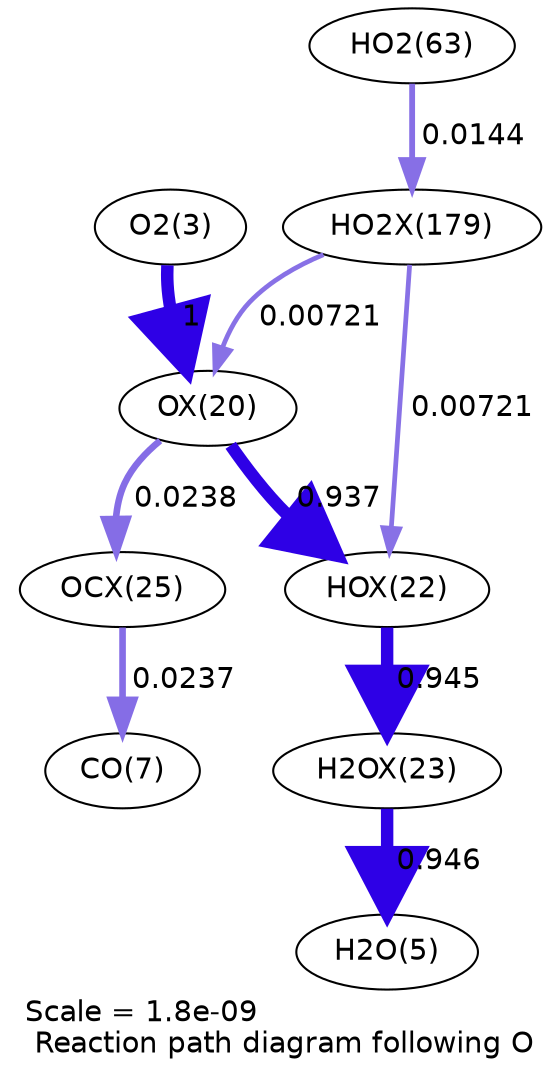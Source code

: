 digraph reaction_paths {
center=1;
s5 -> s87[fontname="Helvetica", penwidth=6, arrowsize=3, color="0.7, 1.5, 0.9"
, label=" 1"];
s87 -> s89[fontname="Helvetica", penwidth=5.95, arrowsize=2.98, color="0.7, 1.44, 0.9"
, label=" 0.937"];
s87 -> s92[fontname="Helvetica", penwidth=3.18, arrowsize=1.59, color="0.7, 0.524, 0.9"
, label=" 0.0238"];
s107 -> s87[fontname="Helvetica", penwidth=2.28, arrowsize=1.14, color="0.7, 0.507, 0.9"
, label=" 0.00721"];
s89 -> s90[fontname="Helvetica", penwidth=5.96, arrowsize=2.98, color="0.7, 1.44, 0.9"
, label=" 0.945"];
s107 -> s89[fontname="Helvetica", penwidth=2.28, arrowsize=1.14, color="0.7, 0.507, 0.9"
, label=" 0.00721"];
s90 -> s7[fontname="Helvetica", penwidth=5.96, arrowsize=2.98, color="0.7, 1.45, 0.9"
, label=" 0.946"];
s92 -> s9[fontname="Helvetica", penwidth=3.18, arrowsize=1.59, color="0.7, 0.524, 0.9"
, label=" 0.0237"];
s32 -> s107[fontname="Helvetica", penwidth=2.8, arrowsize=1.4, color="0.7, 0.514, 0.9"
, label=" 0.0144"];
s5 [ fontname="Helvetica", label="O2(3)"];
s7 [ fontname="Helvetica", label="H2O(5)"];
s9 [ fontname="Helvetica", label="CO(7)"];
s32 [ fontname="Helvetica", label="HO2(63)"];
s87 [ fontname="Helvetica", label="OX(20)"];
s89 [ fontname="Helvetica", label="HOX(22)"];
s90 [ fontname="Helvetica", label="H2OX(23)"];
s92 [ fontname="Helvetica", label="OCX(25)"];
s107 [ fontname="Helvetica", label="HO2X(179)"];
 label = "Scale = 1.8e-09\l Reaction path diagram following O";
 fontname = "Helvetica";
}
